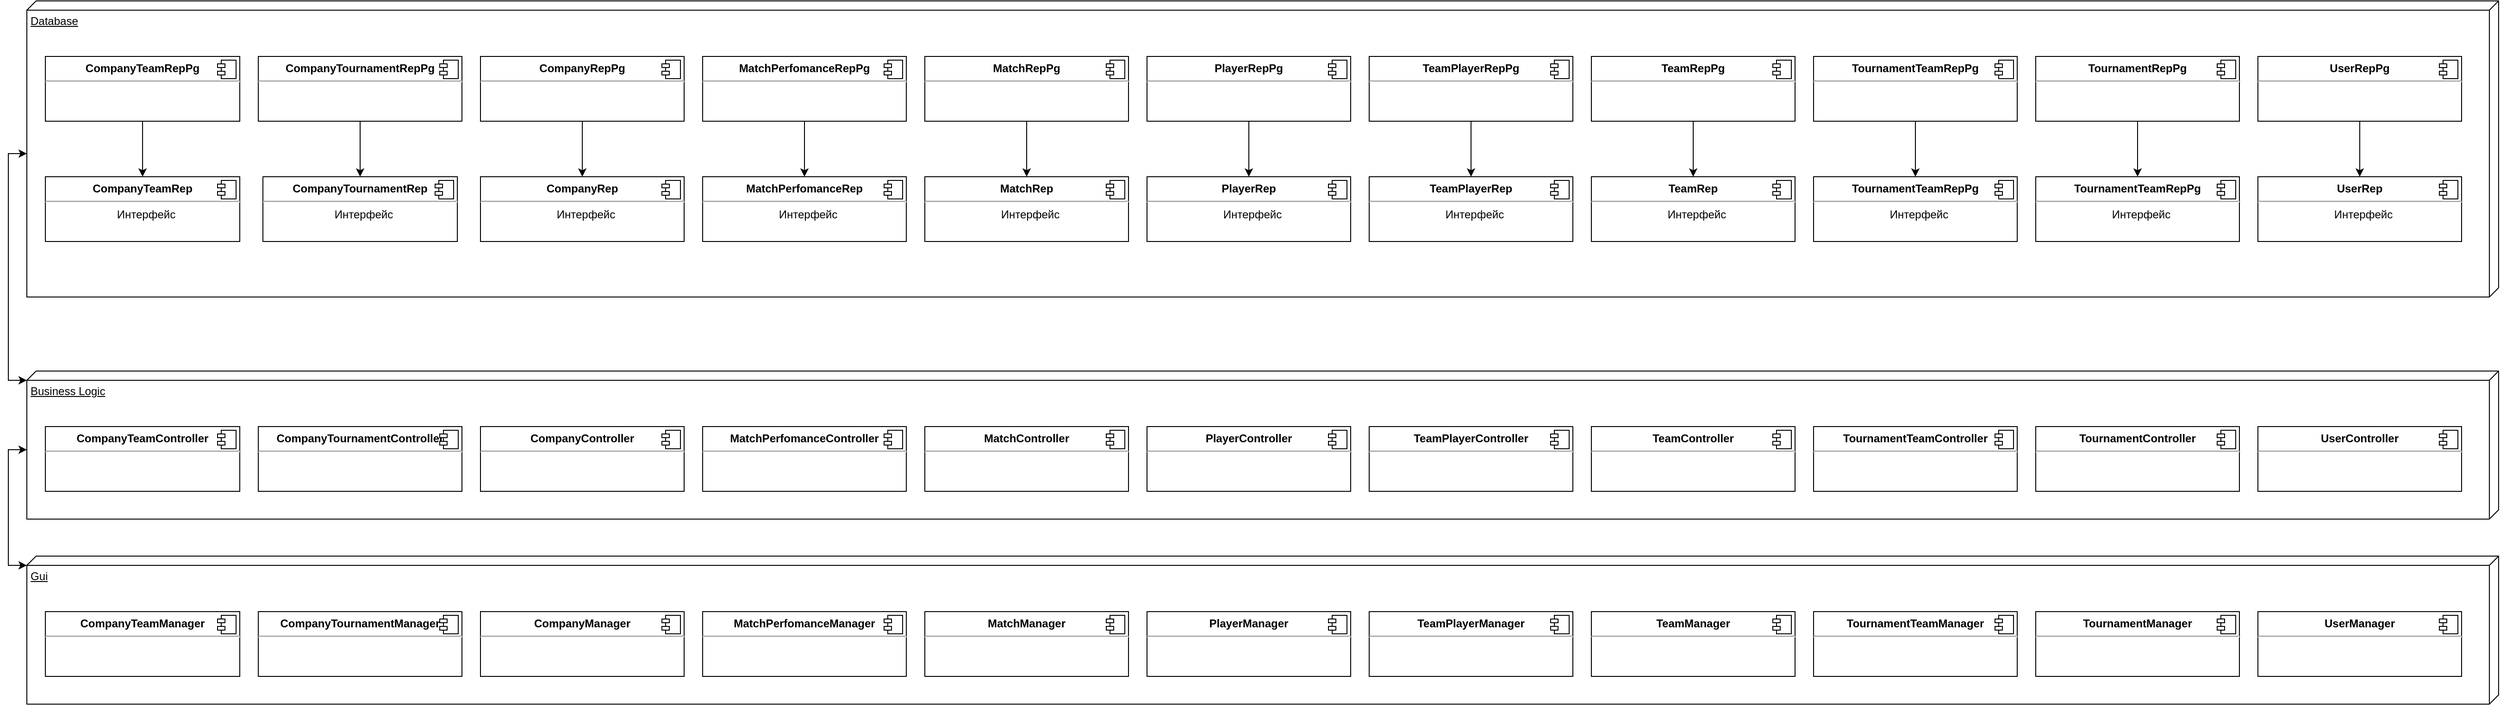 <mxfile version="20.3.6" type="device"><diagram id="C5RBs43oDa-KdzZeNtuy" name="UML"><mxGraphModel dx="1580" dy="847" grid="1" gridSize="10" guides="1" tooltips="1" connect="1" arrows="1" fold="1" page="1" pageScale="1" pageWidth="827" pageHeight="1169" math="0" shadow="0"><root><mxCell id="WIyWlLk6GJQsqaUBKTNV-0"/><mxCell id="WIyWlLk6GJQsqaUBKTNV-1" parent="WIyWlLk6GJQsqaUBKTNV-0"/><mxCell id="sTzSl0V8JSKqrTagG58M-142" style="edgeStyle=orthogonalEdgeStyle;rounded=0;orthogonalLoop=1;jettySize=auto;html=1;exitX=0;exitY=0;exitDx=165;exitDy=2670;exitPerimeter=0;entryX=0;entryY=0;entryDx=10;entryDy=2670;entryPerimeter=0;startArrow=classic;startFill=1;" edge="1" parent="WIyWlLk6GJQsqaUBKTNV-1" source="sTzSl0V8JSKqrTagG58M-2" target="sTzSl0V8JSKqrTagG58M-60"><mxGeometry relative="1" as="geometry"/></mxCell><mxCell id="sTzSl0V8JSKqrTagG58M-2" value="Database" style="verticalAlign=top;align=left;spacingTop=8;spacingLeft=2;spacingRight=12;shape=cube;size=10;direction=south;fontStyle=4;html=1;" vertex="1" parent="WIyWlLk6GJQsqaUBKTNV-1"><mxGeometry x="40" y="40" width="2670" height="320" as="geometry"/></mxCell><mxCell id="sTzSl0V8JSKqrTagG58M-7" style="edgeStyle=orthogonalEdgeStyle;rounded=0;orthogonalLoop=1;jettySize=auto;html=1;exitX=0.5;exitY=1;exitDx=0;exitDy=0;entryX=0.5;entryY=0;entryDx=0;entryDy=0;" edge="1" parent="WIyWlLk6GJQsqaUBKTNV-1" source="sTzSl0V8JSKqrTagG58M-3" target="sTzSl0V8JSKqrTagG58M-5"><mxGeometry relative="1" as="geometry"/></mxCell><mxCell id="sTzSl0V8JSKqrTagG58M-3" value="&lt;p style=&quot;margin:0px;margin-top:6px;text-align:center;&quot;&gt;&lt;b&gt;CompanyTeamRepPg&lt;/b&gt;&lt;/p&gt;&lt;hr&gt;&lt;p style=&quot;margin:0px;margin-left:8px;&quot;&gt;&lt;br&gt;&lt;/p&gt;" style="align=left;overflow=fill;html=1;dropTarget=0;" vertex="1" parent="WIyWlLk6GJQsqaUBKTNV-1"><mxGeometry x="60" y="100" width="210" height="70" as="geometry"/></mxCell><mxCell id="sTzSl0V8JSKqrTagG58M-4" value="" style="shape=component;jettyWidth=8;jettyHeight=4;" vertex="1" parent="sTzSl0V8JSKqrTagG58M-3"><mxGeometry x="1" width="20" height="20" relative="1" as="geometry"><mxPoint x="-24" y="4" as="offset"/></mxGeometry></mxCell><mxCell id="sTzSl0V8JSKqrTagG58M-5" value="&lt;p style=&quot;margin:0px;margin-top:6px;text-align:center;&quot;&gt;&lt;b&gt;CompanyTeamRep&lt;/b&gt;&lt;/p&gt;&lt;hr&gt;&lt;p style=&quot;text-align: center; margin: 0px 0px 0px 8px;&quot;&gt;Интерфейс&lt;/p&gt;" style="align=left;overflow=fill;html=1;dropTarget=0;" vertex="1" parent="WIyWlLk6GJQsqaUBKTNV-1"><mxGeometry x="60" y="230" width="210" height="70" as="geometry"/></mxCell><mxCell id="sTzSl0V8JSKqrTagG58M-6" value="" style="shape=component;jettyWidth=8;jettyHeight=4;" vertex="1" parent="sTzSl0V8JSKqrTagG58M-5"><mxGeometry x="1" width="20" height="20" relative="1" as="geometry"><mxPoint x="-24" y="4" as="offset"/></mxGeometry></mxCell><mxCell id="sTzSl0V8JSKqrTagG58M-12" style="edgeStyle=orthogonalEdgeStyle;rounded=0;orthogonalLoop=1;jettySize=auto;html=1;exitX=0.5;exitY=1;exitDx=0;exitDy=0;entryX=0.5;entryY=0;entryDx=0;entryDy=0;" edge="1" parent="WIyWlLk6GJQsqaUBKTNV-1" source="sTzSl0V8JSKqrTagG58M-8" target="sTzSl0V8JSKqrTagG58M-10"><mxGeometry relative="1" as="geometry"/></mxCell><mxCell id="sTzSl0V8JSKqrTagG58M-8" value="&lt;p style=&quot;margin:0px;margin-top:6px;text-align:center;&quot;&gt;&lt;b&gt;CompanyTournamentRepPg&lt;/b&gt;&lt;/p&gt;&lt;hr&gt;&lt;p style=&quot;margin:0px;margin-left:8px;&quot;&gt;&lt;br&gt;&lt;/p&gt;" style="align=left;overflow=fill;html=1;dropTarget=0;" vertex="1" parent="WIyWlLk6GJQsqaUBKTNV-1"><mxGeometry x="290" y="100" width="220" height="70" as="geometry"/></mxCell><mxCell id="sTzSl0V8JSKqrTagG58M-9" value="" style="shape=component;jettyWidth=8;jettyHeight=4;" vertex="1" parent="sTzSl0V8JSKqrTagG58M-8"><mxGeometry x="1" width="20" height="20" relative="1" as="geometry"><mxPoint x="-24" y="4" as="offset"/></mxGeometry></mxCell><mxCell id="sTzSl0V8JSKqrTagG58M-10" value="&lt;p style=&quot;margin:0px;margin-top:6px;text-align:center;&quot;&gt;&lt;b&gt;CompanyTournamentRep&lt;/b&gt;&lt;/p&gt;&lt;hr&gt;&lt;p style=&quot;text-align: center; margin: 0px 0px 0px 8px;&quot;&gt;Интерфейс&lt;/p&gt;" style="align=left;overflow=fill;html=1;dropTarget=0;" vertex="1" parent="WIyWlLk6GJQsqaUBKTNV-1"><mxGeometry x="295" y="230" width="210" height="70" as="geometry"/></mxCell><mxCell id="sTzSl0V8JSKqrTagG58M-11" value="" style="shape=component;jettyWidth=8;jettyHeight=4;" vertex="1" parent="sTzSl0V8JSKqrTagG58M-10"><mxGeometry x="1" width="20" height="20" relative="1" as="geometry"><mxPoint x="-24" y="4" as="offset"/></mxGeometry></mxCell><mxCell id="sTzSl0V8JSKqrTagG58M-17" style="edgeStyle=orthogonalEdgeStyle;rounded=0;orthogonalLoop=1;jettySize=auto;html=1;exitX=0.5;exitY=1;exitDx=0;exitDy=0;entryX=0.5;entryY=0;entryDx=0;entryDy=0;" edge="1" parent="WIyWlLk6GJQsqaUBKTNV-1" source="sTzSl0V8JSKqrTagG58M-13" target="sTzSl0V8JSKqrTagG58M-15"><mxGeometry relative="1" as="geometry"/></mxCell><mxCell id="sTzSl0V8JSKqrTagG58M-13" value="&lt;p style=&quot;margin:0px;margin-top:6px;text-align:center;&quot;&gt;&lt;b&gt;CompanyRepPg&lt;/b&gt;&lt;/p&gt;&lt;hr&gt;&lt;p style=&quot;margin:0px;margin-left:8px;&quot;&gt;&lt;br&gt;&lt;/p&gt;" style="align=left;overflow=fill;html=1;dropTarget=0;" vertex="1" parent="WIyWlLk6GJQsqaUBKTNV-1"><mxGeometry x="530" y="100" width="220" height="70" as="geometry"/></mxCell><mxCell id="sTzSl0V8JSKqrTagG58M-14" value="" style="shape=component;jettyWidth=8;jettyHeight=4;" vertex="1" parent="sTzSl0V8JSKqrTagG58M-13"><mxGeometry x="1" width="20" height="20" relative="1" as="geometry"><mxPoint x="-24" y="4" as="offset"/></mxGeometry></mxCell><mxCell id="sTzSl0V8JSKqrTagG58M-15" value="&lt;p style=&quot;margin:0px;margin-top:6px;text-align:center;&quot;&gt;&lt;b&gt;CompanyRep&lt;/b&gt;&lt;/p&gt;&lt;hr&gt;&lt;p style=&quot;text-align: center; margin: 0px 0px 0px 8px;&quot;&gt;Интерфейс&lt;/p&gt;" style="align=left;overflow=fill;html=1;dropTarget=0;" vertex="1" parent="WIyWlLk6GJQsqaUBKTNV-1"><mxGeometry x="530" y="230" width="220" height="70" as="geometry"/></mxCell><mxCell id="sTzSl0V8JSKqrTagG58M-16" value="" style="shape=component;jettyWidth=8;jettyHeight=4;" vertex="1" parent="sTzSl0V8JSKqrTagG58M-15"><mxGeometry x="1" width="20" height="20" relative="1" as="geometry"><mxPoint x="-24" y="4" as="offset"/></mxGeometry></mxCell><mxCell id="sTzSl0V8JSKqrTagG58M-22" style="edgeStyle=orthogonalEdgeStyle;rounded=0;orthogonalLoop=1;jettySize=auto;html=1;exitX=0.5;exitY=1;exitDx=0;exitDy=0;entryX=0.5;entryY=0;entryDx=0;entryDy=0;" edge="1" parent="WIyWlLk6GJQsqaUBKTNV-1" source="sTzSl0V8JSKqrTagG58M-18" target="sTzSl0V8JSKqrTagG58M-20"><mxGeometry relative="1" as="geometry"/></mxCell><mxCell id="sTzSl0V8JSKqrTagG58M-18" value="&lt;p style=&quot;margin:0px;margin-top:6px;text-align:center;&quot;&gt;&lt;b&gt;MatchPerfomanceRepPg&lt;/b&gt;&lt;/p&gt;&lt;hr&gt;&lt;p style=&quot;margin:0px;margin-left:8px;&quot;&gt;&lt;br&gt;&lt;/p&gt;" style="align=left;overflow=fill;html=1;dropTarget=0;" vertex="1" parent="WIyWlLk6GJQsqaUBKTNV-1"><mxGeometry x="770" y="100" width="220" height="70" as="geometry"/></mxCell><mxCell id="sTzSl0V8JSKqrTagG58M-19" value="" style="shape=component;jettyWidth=8;jettyHeight=4;" vertex="1" parent="sTzSl0V8JSKqrTagG58M-18"><mxGeometry x="1" width="20" height="20" relative="1" as="geometry"><mxPoint x="-24" y="4" as="offset"/></mxGeometry></mxCell><mxCell id="sTzSl0V8JSKqrTagG58M-20" value="&lt;p style=&quot;margin:0px;margin-top:6px;text-align:center;&quot;&gt;&lt;b&gt;MatchPerfomanceRep&lt;/b&gt;&lt;/p&gt;&lt;hr&gt;&lt;p style=&quot;text-align: center; margin: 0px 0px 0px 8px;&quot;&gt;Интерфейс&lt;/p&gt;" style="align=left;overflow=fill;html=1;dropTarget=0;" vertex="1" parent="WIyWlLk6GJQsqaUBKTNV-1"><mxGeometry x="770" y="230" width="220" height="70" as="geometry"/></mxCell><mxCell id="sTzSl0V8JSKqrTagG58M-21" value="" style="shape=component;jettyWidth=8;jettyHeight=4;" vertex="1" parent="sTzSl0V8JSKqrTagG58M-20"><mxGeometry x="1" width="20" height="20" relative="1" as="geometry"><mxPoint x="-24" y="4" as="offset"/></mxGeometry></mxCell><mxCell id="sTzSl0V8JSKqrTagG58M-27" style="edgeStyle=orthogonalEdgeStyle;rounded=0;orthogonalLoop=1;jettySize=auto;html=1;exitX=0.5;exitY=1;exitDx=0;exitDy=0;entryX=0.5;entryY=0;entryDx=0;entryDy=0;" edge="1" parent="WIyWlLk6GJQsqaUBKTNV-1" source="sTzSl0V8JSKqrTagG58M-23" target="sTzSl0V8JSKqrTagG58M-25"><mxGeometry relative="1" as="geometry"/></mxCell><mxCell id="sTzSl0V8JSKqrTagG58M-23" value="&lt;p style=&quot;margin:0px;margin-top:6px;text-align:center;&quot;&gt;&lt;b&gt;MatchRepPg&lt;/b&gt;&lt;/p&gt;&lt;hr&gt;&lt;p style=&quot;text-align: center; margin: 0px 0px 0px 8px;&quot;&gt;&lt;br&gt;&lt;/p&gt;" style="align=left;overflow=fill;html=1;dropTarget=0;" vertex="1" parent="WIyWlLk6GJQsqaUBKTNV-1"><mxGeometry x="1010" y="100" width="220" height="70" as="geometry"/></mxCell><mxCell id="sTzSl0V8JSKqrTagG58M-24" value="" style="shape=component;jettyWidth=8;jettyHeight=4;" vertex="1" parent="sTzSl0V8JSKqrTagG58M-23"><mxGeometry x="1" width="20" height="20" relative="1" as="geometry"><mxPoint x="-24" y="4" as="offset"/></mxGeometry></mxCell><mxCell id="sTzSl0V8JSKqrTagG58M-25" value="&lt;p style=&quot;margin:0px;margin-top:6px;text-align:center;&quot;&gt;&lt;b&gt;MatchRep&lt;/b&gt;&lt;/p&gt;&lt;hr&gt;&lt;p style=&quot;text-align: center; margin: 0px 0px 0px 8px;&quot;&gt;Интерфейс&lt;/p&gt;" style="align=left;overflow=fill;html=1;dropTarget=0;" vertex="1" parent="WIyWlLk6GJQsqaUBKTNV-1"><mxGeometry x="1010" y="230" width="220" height="70" as="geometry"/></mxCell><mxCell id="sTzSl0V8JSKqrTagG58M-26" value="" style="shape=component;jettyWidth=8;jettyHeight=4;" vertex="1" parent="sTzSl0V8JSKqrTagG58M-25"><mxGeometry x="1" width="20" height="20" relative="1" as="geometry"><mxPoint x="-24" y="4" as="offset"/></mxGeometry></mxCell><mxCell id="sTzSl0V8JSKqrTagG58M-32" style="edgeStyle=orthogonalEdgeStyle;rounded=0;orthogonalLoop=1;jettySize=auto;html=1;exitX=0.5;exitY=1;exitDx=0;exitDy=0;entryX=0.5;entryY=0;entryDx=0;entryDy=0;" edge="1" parent="WIyWlLk6GJQsqaUBKTNV-1" source="sTzSl0V8JSKqrTagG58M-28" target="sTzSl0V8JSKqrTagG58M-30"><mxGeometry relative="1" as="geometry"/></mxCell><mxCell id="sTzSl0V8JSKqrTagG58M-28" value="&lt;p style=&quot;margin:0px;margin-top:6px;text-align:center;&quot;&gt;&lt;b&gt;PlayerRepPg&lt;/b&gt;&lt;/p&gt;&lt;hr&gt;&lt;p style=&quot;text-align: center; margin: 0px 0px 0px 8px;&quot;&gt;&lt;br&gt;&lt;/p&gt;" style="align=left;overflow=fill;html=1;dropTarget=0;" vertex="1" parent="WIyWlLk6GJQsqaUBKTNV-1"><mxGeometry x="1250" y="100" width="220" height="70" as="geometry"/></mxCell><mxCell id="sTzSl0V8JSKqrTagG58M-29" value="" style="shape=component;jettyWidth=8;jettyHeight=4;" vertex="1" parent="sTzSl0V8JSKqrTagG58M-28"><mxGeometry x="1" width="20" height="20" relative="1" as="geometry"><mxPoint x="-24" y="4" as="offset"/></mxGeometry></mxCell><mxCell id="sTzSl0V8JSKqrTagG58M-30" value="&lt;p style=&quot;margin:0px;margin-top:6px;text-align:center;&quot;&gt;&lt;b&gt;PlayerRep&lt;/b&gt;&lt;/p&gt;&lt;hr&gt;&lt;p style=&quot;text-align: center; margin: 0px 0px 0px 8px;&quot;&gt;Интерфейс&lt;/p&gt;" style="align=left;overflow=fill;html=1;dropTarget=0;" vertex="1" parent="WIyWlLk6GJQsqaUBKTNV-1"><mxGeometry x="1250" y="230" width="220" height="70" as="geometry"/></mxCell><mxCell id="sTzSl0V8JSKqrTagG58M-31" value="" style="shape=component;jettyWidth=8;jettyHeight=4;" vertex="1" parent="sTzSl0V8JSKqrTagG58M-30"><mxGeometry x="1" width="20" height="20" relative="1" as="geometry"><mxPoint x="-24" y="4" as="offset"/></mxGeometry></mxCell><mxCell id="sTzSl0V8JSKqrTagG58M-39" style="edgeStyle=orthogonalEdgeStyle;rounded=0;orthogonalLoop=1;jettySize=auto;html=1;exitX=0.5;exitY=1;exitDx=0;exitDy=0;entryX=0.5;entryY=0;entryDx=0;entryDy=0;" edge="1" parent="WIyWlLk6GJQsqaUBKTNV-1" source="sTzSl0V8JSKqrTagG58M-33" target="sTzSl0V8JSKqrTagG58M-37"><mxGeometry relative="1" as="geometry"/></mxCell><mxCell id="sTzSl0V8JSKqrTagG58M-33" value="&lt;p style=&quot;margin:0px;margin-top:6px;text-align:center;&quot;&gt;&lt;b&gt;TeamPlayerRepPg&lt;/b&gt;&lt;/p&gt;&lt;hr&gt;&lt;p style=&quot;text-align: center; margin: 0px 0px 0px 8px;&quot;&gt;&lt;br&gt;&lt;/p&gt;" style="align=left;overflow=fill;html=1;dropTarget=0;" vertex="1" parent="WIyWlLk6GJQsqaUBKTNV-1"><mxGeometry x="1490" y="100" width="220" height="70" as="geometry"/></mxCell><mxCell id="sTzSl0V8JSKqrTagG58M-34" value="" style="shape=component;jettyWidth=8;jettyHeight=4;" vertex="1" parent="sTzSl0V8JSKqrTagG58M-33"><mxGeometry x="1" width="20" height="20" relative="1" as="geometry"><mxPoint x="-24" y="4" as="offset"/></mxGeometry></mxCell><mxCell id="sTzSl0V8JSKqrTagG58M-37" value="&lt;p style=&quot;margin:0px;margin-top:6px;text-align:center;&quot;&gt;&lt;b&gt;TeamPlayerRep&lt;/b&gt;&lt;/p&gt;&lt;hr&gt;&lt;p style=&quot;text-align: center; margin: 0px 0px 0px 8px;&quot;&gt;Интерфейс&lt;/p&gt;" style="align=left;overflow=fill;html=1;dropTarget=0;" vertex="1" parent="WIyWlLk6GJQsqaUBKTNV-1"><mxGeometry x="1490" y="230" width="220" height="70" as="geometry"/></mxCell><mxCell id="sTzSl0V8JSKqrTagG58M-38" value="" style="shape=component;jettyWidth=8;jettyHeight=4;" vertex="1" parent="sTzSl0V8JSKqrTagG58M-37"><mxGeometry x="1" width="20" height="20" relative="1" as="geometry"><mxPoint x="-24" y="4" as="offset"/></mxGeometry></mxCell><mxCell id="sTzSl0V8JSKqrTagG58M-40" value="&lt;p style=&quot;margin:0px;margin-top:6px;text-align:center;&quot;&gt;&lt;b&gt;TeamRep&lt;/b&gt;&lt;/p&gt;&lt;hr&gt;&lt;p style=&quot;text-align: center; margin: 0px 0px 0px 8px;&quot;&gt;Интерфейс&lt;/p&gt;" style="align=left;overflow=fill;html=1;dropTarget=0;" vertex="1" parent="WIyWlLk6GJQsqaUBKTNV-1"><mxGeometry x="1730" y="230" width="220" height="70" as="geometry"/></mxCell><mxCell id="sTzSl0V8JSKqrTagG58M-41" value="" style="shape=component;jettyWidth=8;jettyHeight=4;" vertex="1" parent="sTzSl0V8JSKqrTagG58M-40"><mxGeometry x="1" width="20" height="20" relative="1" as="geometry"><mxPoint x="-24" y="4" as="offset"/></mxGeometry></mxCell><mxCell id="sTzSl0V8JSKqrTagG58M-44" style="edgeStyle=orthogonalEdgeStyle;rounded=0;orthogonalLoop=1;jettySize=auto;html=1;exitX=0.5;exitY=1;exitDx=0;exitDy=0;entryX=0.5;entryY=0;entryDx=0;entryDy=0;" edge="1" parent="WIyWlLk6GJQsqaUBKTNV-1" source="sTzSl0V8JSKqrTagG58M-42" target="sTzSl0V8JSKqrTagG58M-40"><mxGeometry relative="1" as="geometry"/></mxCell><mxCell id="sTzSl0V8JSKqrTagG58M-42" value="&lt;p style=&quot;margin:0px;margin-top:6px;text-align:center;&quot;&gt;&lt;b&gt;TeamRepPg&lt;/b&gt;&lt;/p&gt;&lt;hr&gt;&lt;p style=&quot;text-align: center; margin: 0px 0px 0px 8px;&quot;&gt;&lt;br&gt;&lt;/p&gt;" style="align=left;overflow=fill;html=1;dropTarget=0;" vertex="1" parent="WIyWlLk6GJQsqaUBKTNV-1"><mxGeometry x="1730" y="100" width="220" height="70" as="geometry"/></mxCell><mxCell id="sTzSl0V8JSKqrTagG58M-43" value="" style="shape=component;jettyWidth=8;jettyHeight=4;" vertex="1" parent="sTzSl0V8JSKqrTagG58M-42"><mxGeometry x="1" width="20" height="20" relative="1" as="geometry"><mxPoint x="-24" y="4" as="offset"/></mxGeometry></mxCell><mxCell id="sTzSl0V8JSKqrTagG58M-49" style="edgeStyle=orthogonalEdgeStyle;rounded=0;orthogonalLoop=1;jettySize=auto;html=1;exitX=0.5;exitY=1;exitDx=0;exitDy=0;entryX=0.5;entryY=0;entryDx=0;entryDy=0;" edge="1" parent="WIyWlLk6GJQsqaUBKTNV-1" source="sTzSl0V8JSKqrTagG58M-45" target="sTzSl0V8JSKqrTagG58M-47"><mxGeometry relative="1" as="geometry"/></mxCell><mxCell id="sTzSl0V8JSKqrTagG58M-45" value="&lt;p style=&quot;margin:0px;margin-top:6px;text-align:center;&quot;&gt;&lt;b&gt;TournamentTeamRepPg&lt;/b&gt;&lt;/p&gt;&lt;hr&gt;&lt;p style=&quot;text-align: center; margin: 0px 0px 0px 8px;&quot;&gt;&lt;br&gt;&lt;/p&gt;" style="align=left;overflow=fill;html=1;dropTarget=0;" vertex="1" parent="WIyWlLk6GJQsqaUBKTNV-1"><mxGeometry x="1970" y="100" width="220" height="70" as="geometry"/></mxCell><mxCell id="sTzSl0V8JSKqrTagG58M-46" value="" style="shape=component;jettyWidth=8;jettyHeight=4;" vertex="1" parent="sTzSl0V8JSKqrTagG58M-45"><mxGeometry x="1" width="20" height="20" relative="1" as="geometry"><mxPoint x="-24" y="4" as="offset"/></mxGeometry></mxCell><mxCell id="sTzSl0V8JSKqrTagG58M-47" value="&lt;p style=&quot;margin:0px;margin-top:6px;text-align:center;&quot;&gt;&lt;b&gt;TournamentTeamRepPg&lt;/b&gt;&lt;/p&gt;&lt;hr&gt;&lt;p style=&quot;text-align: center; margin: 0px 0px 0px 8px;&quot;&gt;Интерфейс&lt;/p&gt;" style="align=left;overflow=fill;html=1;dropTarget=0;" vertex="1" parent="WIyWlLk6GJQsqaUBKTNV-1"><mxGeometry x="1970" y="230" width="220" height="70" as="geometry"/></mxCell><mxCell id="sTzSl0V8JSKqrTagG58M-48" value="" style="shape=component;jettyWidth=8;jettyHeight=4;" vertex="1" parent="sTzSl0V8JSKqrTagG58M-47"><mxGeometry x="1" width="20" height="20" relative="1" as="geometry"><mxPoint x="-24" y="4" as="offset"/></mxGeometry></mxCell><mxCell id="sTzSl0V8JSKqrTagG58M-54" style="edgeStyle=orthogonalEdgeStyle;rounded=0;orthogonalLoop=1;jettySize=auto;html=1;exitX=0.5;exitY=1;exitDx=0;exitDy=0;" edge="1" parent="WIyWlLk6GJQsqaUBKTNV-1" source="sTzSl0V8JSKqrTagG58M-50" target="sTzSl0V8JSKqrTagG58M-52"><mxGeometry relative="1" as="geometry"/></mxCell><mxCell id="sTzSl0V8JSKqrTagG58M-50" value="&lt;p style=&quot;margin:0px;margin-top:6px;text-align:center;&quot;&gt;&lt;b&gt;TournamentRepPg&lt;/b&gt;&lt;/p&gt;&lt;hr&gt;&lt;p style=&quot;text-align: center; margin: 0px 0px 0px 8px;&quot;&gt;&lt;br&gt;&lt;/p&gt;" style="align=left;overflow=fill;html=1;dropTarget=0;" vertex="1" parent="WIyWlLk6GJQsqaUBKTNV-1"><mxGeometry x="2210" y="100" width="220" height="70" as="geometry"/></mxCell><mxCell id="sTzSl0V8JSKqrTagG58M-51" value="" style="shape=component;jettyWidth=8;jettyHeight=4;" vertex="1" parent="sTzSl0V8JSKqrTagG58M-50"><mxGeometry x="1" width="20" height="20" relative="1" as="geometry"><mxPoint x="-24" y="4" as="offset"/></mxGeometry></mxCell><mxCell id="sTzSl0V8JSKqrTagG58M-52" value="&lt;p style=&quot;margin:0px;margin-top:6px;text-align:center;&quot;&gt;&lt;b&gt;TournamentTeamRepPg&lt;/b&gt;&lt;/p&gt;&lt;hr&gt;&lt;p style=&quot;text-align: center; margin: 0px 0px 0px 8px;&quot;&gt;Интерфейс&lt;/p&gt;" style="align=left;overflow=fill;html=1;dropTarget=0;" vertex="1" parent="WIyWlLk6GJQsqaUBKTNV-1"><mxGeometry x="2210" y="230" width="220" height="70" as="geometry"/></mxCell><mxCell id="sTzSl0V8JSKqrTagG58M-53" value="" style="shape=component;jettyWidth=8;jettyHeight=4;" vertex="1" parent="sTzSl0V8JSKqrTagG58M-52"><mxGeometry x="1" width="20" height="20" relative="1" as="geometry"><mxPoint x="-24" y="4" as="offset"/></mxGeometry></mxCell><mxCell id="sTzSl0V8JSKqrTagG58M-59" style="edgeStyle=orthogonalEdgeStyle;rounded=0;orthogonalLoop=1;jettySize=auto;html=1;exitX=0.5;exitY=1;exitDx=0;exitDy=0;entryX=0.5;entryY=0;entryDx=0;entryDy=0;" edge="1" parent="WIyWlLk6GJQsqaUBKTNV-1" source="sTzSl0V8JSKqrTagG58M-55" target="sTzSl0V8JSKqrTagG58M-57"><mxGeometry relative="1" as="geometry"/></mxCell><mxCell id="sTzSl0V8JSKqrTagG58M-55" value="&lt;p style=&quot;margin:0px;margin-top:6px;text-align:center;&quot;&gt;&lt;b&gt;UserRepPg&lt;/b&gt;&lt;/p&gt;&lt;hr&gt;&lt;p style=&quot;text-align: center; margin: 0px 0px 0px 8px;&quot;&gt;&lt;br&gt;&lt;/p&gt;" style="align=left;overflow=fill;html=1;dropTarget=0;" vertex="1" parent="WIyWlLk6GJQsqaUBKTNV-1"><mxGeometry x="2450" y="100" width="220" height="70" as="geometry"/></mxCell><mxCell id="sTzSl0V8JSKqrTagG58M-56" value="" style="shape=component;jettyWidth=8;jettyHeight=4;" vertex="1" parent="sTzSl0V8JSKqrTagG58M-55"><mxGeometry x="1" width="20" height="20" relative="1" as="geometry"><mxPoint x="-24" y="4" as="offset"/></mxGeometry></mxCell><mxCell id="sTzSl0V8JSKqrTagG58M-57" value="&lt;p style=&quot;margin:0px;margin-top:6px;text-align:center;&quot;&gt;&lt;b&gt;UserRep&lt;/b&gt;&lt;/p&gt;&lt;hr&gt;&lt;p style=&quot;text-align: center; margin: 0px 0px 0px 8px;&quot;&gt;Интерфейс&lt;/p&gt;" style="align=left;overflow=fill;html=1;dropTarget=0;" vertex="1" parent="WIyWlLk6GJQsqaUBKTNV-1"><mxGeometry x="2450" y="230" width="220" height="70" as="geometry"/></mxCell><mxCell id="sTzSl0V8JSKqrTagG58M-58" value="" style="shape=component;jettyWidth=8;jettyHeight=4;" vertex="1" parent="sTzSl0V8JSKqrTagG58M-57"><mxGeometry x="1" width="20" height="20" relative="1" as="geometry"><mxPoint x="-24" y="4" as="offset"/></mxGeometry></mxCell><mxCell id="sTzSl0V8JSKqrTagG58M-60" value="Business Logic" style="verticalAlign=top;align=left;spacingTop=8;spacingLeft=2;spacingRight=12;shape=cube;size=10;direction=south;fontStyle=4;html=1;" vertex="1" parent="WIyWlLk6GJQsqaUBKTNV-1"><mxGeometry x="40" y="440" width="2670" height="160" as="geometry"/></mxCell><mxCell id="sTzSl0V8JSKqrTagG58M-62" value="&lt;p style=&quot;margin:0px;margin-top:6px;text-align:center;&quot;&gt;&lt;b&gt;CompanyTeamController&lt;/b&gt;&lt;/p&gt;&lt;hr&gt;&lt;p style=&quot;margin:0px;margin-left:8px;&quot;&gt;&lt;br&gt;&lt;/p&gt;" style="align=left;overflow=fill;html=1;dropTarget=0;" vertex="1" parent="WIyWlLk6GJQsqaUBKTNV-1"><mxGeometry x="60" y="500" width="210" height="70" as="geometry"/></mxCell><mxCell id="sTzSl0V8JSKqrTagG58M-63" value="" style="shape=component;jettyWidth=8;jettyHeight=4;" vertex="1" parent="sTzSl0V8JSKqrTagG58M-62"><mxGeometry x="1" width="20" height="20" relative="1" as="geometry"><mxPoint x="-24" y="4" as="offset"/></mxGeometry></mxCell><mxCell id="sTzSl0V8JSKqrTagG58M-67" value="&lt;p style=&quot;margin:0px;margin-top:6px;text-align:center;&quot;&gt;&lt;b&gt;CompanyTournamentController&lt;/b&gt;&lt;/p&gt;&lt;hr&gt;&lt;p style=&quot;margin:0px;margin-left:8px;&quot;&gt;&lt;br&gt;&lt;/p&gt;" style="align=left;overflow=fill;html=1;dropTarget=0;" vertex="1" parent="WIyWlLk6GJQsqaUBKTNV-1"><mxGeometry x="290" y="500" width="220" height="70" as="geometry"/></mxCell><mxCell id="sTzSl0V8JSKqrTagG58M-68" value="" style="shape=component;jettyWidth=8;jettyHeight=4;" vertex="1" parent="sTzSl0V8JSKqrTagG58M-67"><mxGeometry x="1" width="20" height="20" relative="1" as="geometry"><mxPoint x="-24" y="4" as="offset"/></mxGeometry></mxCell><mxCell id="sTzSl0V8JSKqrTagG58M-72" value="&lt;p style=&quot;margin:0px;margin-top:6px;text-align:center;&quot;&gt;&lt;b&gt;CompanyController&lt;/b&gt;&lt;/p&gt;&lt;hr&gt;&lt;p style=&quot;margin:0px;margin-left:8px;&quot;&gt;&lt;br&gt;&lt;/p&gt;" style="align=left;overflow=fill;html=1;dropTarget=0;" vertex="1" parent="WIyWlLk6GJQsqaUBKTNV-1"><mxGeometry x="530" y="500" width="220" height="70" as="geometry"/></mxCell><mxCell id="sTzSl0V8JSKqrTagG58M-73" value="" style="shape=component;jettyWidth=8;jettyHeight=4;" vertex="1" parent="sTzSl0V8JSKqrTagG58M-72"><mxGeometry x="1" width="20" height="20" relative="1" as="geometry"><mxPoint x="-24" y="4" as="offset"/></mxGeometry></mxCell><mxCell id="sTzSl0V8JSKqrTagG58M-77" value="&lt;p style=&quot;margin:0px;margin-top:6px;text-align:center;&quot;&gt;&lt;b&gt;MatchPerfomanceController&lt;/b&gt;&lt;/p&gt;&lt;hr&gt;&lt;p style=&quot;margin:0px;margin-left:8px;&quot;&gt;&lt;br&gt;&lt;/p&gt;" style="align=left;overflow=fill;html=1;dropTarget=0;" vertex="1" parent="WIyWlLk6GJQsqaUBKTNV-1"><mxGeometry x="770" y="500" width="220" height="70" as="geometry"/></mxCell><mxCell id="sTzSl0V8JSKqrTagG58M-78" value="" style="shape=component;jettyWidth=8;jettyHeight=4;" vertex="1" parent="sTzSl0V8JSKqrTagG58M-77"><mxGeometry x="1" width="20" height="20" relative="1" as="geometry"><mxPoint x="-24" y="4" as="offset"/></mxGeometry></mxCell><mxCell id="sTzSl0V8JSKqrTagG58M-82" value="&lt;p style=&quot;margin:0px;margin-top:6px;text-align:center;&quot;&gt;&lt;b&gt;MatchController&lt;/b&gt;&lt;/p&gt;&lt;hr&gt;&lt;p style=&quot;text-align: center; margin: 0px 0px 0px 8px;&quot;&gt;&lt;br&gt;&lt;/p&gt;" style="align=left;overflow=fill;html=1;dropTarget=0;" vertex="1" parent="WIyWlLk6GJQsqaUBKTNV-1"><mxGeometry x="1010" y="500" width="220" height="70" as="geometry"/></mxCell><mxCell id="sTzSl0V8JSKqrTagG58M-83" value="" style="shape=component;jettyWidth=8;jettyHeight=4;" vertex="1" parent="sTzSl0V8JSKqrTagG58M-82"><mxGeometry x="1" width="20" height="20" relative="1" as="geometry"><mxPoint x="-24" y="4" as="offset"/></mxGeometry></mxCell><mxCell id="sTzSl0V8JSKqrTagG58M-87" value="&lt;p style=&quot;margin:0px;margin-top:6px;text-align:center;&quot;&gt;&lt;b&gt;PlayerController&lt;/b&gt;&lt;/p&gt;&lt;hr&gt;&lt;p style=&quot;text-align: center; margin: 0px 0px 0px 8px;&quot;&gt;&lt;br&gt;&lt;/p&gt;" style="align=left;overflow=fill;html=1;dropTarget=0;" vertex="1" parent="WIyWlLk6GJQsqaUBKTNV-1"><mxGeometry x="1250" y="500" width="220" height="70" as="geometry"/></mxCell><mxCell id="sTzSl0V8JSKqrTagG58M-88" value="" style="shape=component;jettyWidth=8;jettyHeight=4;" vertex="1" parent="sTzSl0V8JSKqrTagG58M-87"><mxGeometry x="1" width="20" height="20" relative="1" as="geometry"><mxPoint x="-24" y="4" as="offset"/></mxGeometry></mxCell><mxCell id="sTzSl0V8JSKqrTagG58M-92" value="&lt;p style=&quot;margin:0px;margin-top:6px;text-align:center;&quot;&gt;&lt;b&gt;TeamPlayerController&lt;/b&gt;&lt;/p&gt;&lt;hr&gt;&lt;p style=&quot;text-align: center; margin: 0px 0px 0px 8px;&quot;&gt;&lt;br&gt;&lt;/p&gt;" style="align=left;overflow=fill;html=1;dropTarget=0;" vertex="1" parent="WIyWlLk6GJQsqaUBKTNV-1"><mxGeometry x="1490" y="500" width="220" height="70" as="geometry"/></mxCell><mxCell id="sTzSl0V8JSKqrTagG58M-93" value="" style="shape=component;jettyWidth=8;jettyHeight=4;" vertex="1" parent="sTzSl0V8JSKqrTagG58M-92"><mxGeometry x="1" width="20" height="20" relative="1" as="geometry"><mxPoint x="-24" y="4" as="offset"/></mxGeometry></mxCell><mxCell id="sTzSl0V8JSKqrTagG58M-99" value="&lt;p style=&quot;margin:0px;margin-top:6px;text-align:center;&quot;&gt;&lt;b&gt;TeamController&lt;/b&gt;&lt;/p&gt;&lt;hr&gt;&lt;p style=&quot;text-align: center; margin: 0px 0px 0px 8px;&quot;&gt;&lt;br&gt;&lt;/p&gt;" style="align=left;overflow=fill;html=1;dropTarget=0;" vertex="1" parent="WIyWlLk6GJQsqaUBKTNV-1"><mxGeometry x="1730" y="500" width="220" height="70" as="geometry"/></mxCell><mxCell id="sTzSl0V8JSKqrTagG58M-100" value="" style="shape=component;jettyWidth=8;jettyHeight=4;" vertex="1" parent="sTzSl0V8JSKqrTagG58M-99"><mxGeometry x="1" width="20" height="20" relative="1" as="geometry"><mxPoint x="-24" y="4" as="offset"/></mxGeometry></mxCell><mxCell id="sTzSl0V8JSKqrTagG58M-102" value="&lt;p style=&quot;margin:0px;margin-top:6px;text-align:center;&quot;&gt;&lt;b&gt;TournamentTeamController&lt;/b&gt;&lt;/p&gt;&lt;hr&gt;&lt;p style=&quot;text-align: center; margin: 0px 0px 0px 8px;&quot;&gt;&lt;br&gt;&lt;/p&gt;" style="align=left;overflow=fill;html=1;dropTarget=0;" vertex="1" parent="WIyWlLk6GJQsqaUBKTNV-1"><mxGeometry x="1970" y="500" width="220" height="70" as="geometry"/></mxCell><mxCell id="sTzSl0V8JSKqrTagG58M-103" value="" style="shape=component;jettyWidth=8;jettyHeight=4;" vertex="1" parent="sTzSl0V8JSKqrTagG58M-102"><mxGeometry x="1" width="20" height="20" relative="1" as="geometry"><mxPoint x="-24" y="4" as="offset"/></mxGeometry></mxCell><mxCell id="sTzSl0V8JSKqrTagG58M-107" value="&lt;p style=&quot;margin:0px;margin-top:6px;text-align:center;&quot;&gt;&lt;b&gt;TournamentController&lt;/b&gt;&lt;/p&gt;&lt;hr&gt;&lt;p style=&quot;text-align: center; margin: 0px 0px 0px 8px;&quot;&gt;&lt;br&gt;&lt;/p&gt;" style="align=left;overflow=fill;html=1;dropTarget=0;" vertex="1" parent="WIyWlLk6GJQsqaUBKTNV-1"><mxGeometry x="2210" y="500" width="220" height="70" as="geometry"/></mxCell><mxCell id="sTzSl0V8JSKqrTagG58M-108" value="" style="shape=component;jettyWidth=8;jettyHeight=4;" vertex="1" parent="sTzSl0V8JSKqrTagG58M-107"><mxGeometry x="1" width="20" height="20" relative="1" as="geometry"><mxPoint x="-24" y="4" as="offset"/></mxGeometry></mxCell><mxCell id="sTzSl0V8JSKqrTagG58M-112" value="&lt;p style=&quot;margin:0px;margin-top:6px;text-align:center;&quot;&gt;&lt;b&gt;UserController&lt;/b&gt;&lt;/p&gt;&lt;hr&gt;&lt;p style=&quot;text-align: center; margin: 0px 0px 0px 8px;&quot;&gt;&lt;br&gt;&lt;/p&gt;" style="align=left;overflow=fill;html=1;dropTarget=0;" vertex="1" parent="WIyWlLk6GJQsqaUBKTNV-1"><mxGeometry x="2450" y="500" width="220" height="70" as="geometry"/></mxCell><mxCell id="sTzSl0V8JSKqrTagG58M-113" value="" style="shape=component;jettyWidth=8;jettyHeight=4;" vertex="1" parent="sTzSl0V8JSKqrTagG58M-112"><mxGeometry x="1" width="20" height="20" relative="1" as="geometry"><mxPoint x="-24" y="4" as="offset"/></mxGeometry></mxCell><mxCell id="sTzSl0V8JSKqrTagG58M-143" style="edgeStyle=orthogonalEdgeStyle;rounded=0;orthogonalLoop=1;jettySize=auto;html=1;exitX=0;exitY=0;exitDx=10;exitDy=2670;exitPerimeter=0;entryX=0;entryY=0;entryDx=85;entryDy=2670;entryPerimeter=0;startArrow=classic;startFill=1;" edge="1" parent="WIyWlLk6GJQsqaUBKTNV-1" source="sTzSl0V8JSKqrTagG58M-116" target="sTzSl0V8JSKqrTagG58M-60"><mxGeometry relative="1" as="geometry"/></mxCell><mxCell id="sTzSl0V8JSKqrTagG58M-116" value="Gui" style="verticalAlign=top;align=left;spacingTop=8;spacingLeft=2;spacingRight=12;shape=cube;size=10;direction=south;fontStyle=4;html=1;" vertex="1" parent="WIyWlLk6GJQsqaUBKTNV-1"><mxGeometry x="40" y="640" width="2670" height="160" as="geometry"/></mxCell><mxCell id="sTzSl0V8JSKqrTagG58M-117" value="&lt;p style=&quot;margin:0px;margin-top:6px;text-align:center;&quot;&gt;&lt;b&gt;CompanyTeamManager&lt;/b&gt;&lt;/p&gt;&lt;hr&gt;&lt;p style=&quot;margin:0px;margin-left:8px;&quot;&gt;&lt;br&gt;&lt;/p&gt;" style="align=left;overflow=fill;html=1;dropTarget=0;" vertex="1" parent="WIyWlLk6GJQsqaUBKTNV-1"><mxGeometry x="60" y="700" width="210" height="70" as="geometry"/></mxCell><mxCell id="sTzSl0V8JSKqrTagG58M-118" value="" style="shape=component;jettyWidth=8;jettyHeight=4;" vertex="1" parent="sTzSl0V8JSKqrTagG58M-117"><mxGeometry x="1" width="20" height="20" relative="1" as="geometry"><mxPoint x="-24" y="4" as="offset"/></mxGeometry></mxCell><mxCell id="sTzSl0V8JSKqrTagG58M-119" value="&lt;p style=&quot;margin:0px;margin-top:6px;text-align:center;&quot;&gt;&lt;b&gt;CompanyTournamentManager&lt;/b&gt;&lt;/p&gt;&lt;hr&gt;&lt;p style=&quot;margin:0px;margin-left:8px;&quot;&gt;&lt;br&gt;&lt;/p&gt;" style="align=left;overflow=fill;html=1;dropTarget=0;" vertex="1" parent="WIyWlLk6GJQsqaUBKTNV-1"><mxGeometry x="290" y="700" width="220" height="70" as="geometry"/></mxCell><mxCell id="sTzSl0V8JSKqrTagG58M-120" value="" style="shape=component;jettyWidth=8;jettyHeight=4;" vertex="1" parent="sTzSl0V8JSKqrTagG58M-119"><mxGeometry x="1" width="20" height="20" relative="1" as="geometry"><mxPoint x="-24" y="4" as="offset"/></mxGeometry></mxCell><mxCell id="sTzSl0V8JSKqrTagG58M-121" value="&lt;p style=&quot;margin:0px;margin-top:6px;text-align:center;&quot;&gt;&lt;b&gt;CompanyManager&lt;/b&gt;&lt;/p&gt;&lt;hr&gt;&lt;p style=&quot;margin:0px;margin-left:8px;&quot;&gt;&lt;br&gt;&lt;/p&gt;" style="align=left;overflow=fill;html=1;dropTarget=0;" vertex="1" parent="WIyWlLk6GJQsqaUBKTNV-1"><mxGeometry x="530" y="700" width="220" height="70" as="geometry"/></mxCell><mxCell id="sTzSl0V8JSKqrTagG58M-122" value="" style="shape=component;jettyWidth=8;jettyHeight=4;" vertex="1" parent="sTzSl0V8JSKqrTagG58M-121"><mxGeometry x="1" width="20" height="20" relative="1" as="geometry"><mxPoint x="-24" y="4" as="offset"/></mxGeometry></mxCell><mxCell id="sTzSl0V8JSKqrTagG58M-123" value="&lt;p style=&quot;margin:0px;margin-top:6px;text-align:center;&quot;&gt;&lt;b&gt;MatchPerfomanceManager&lt;/b&gt;&lt;/p&gt;&lt;hr&gt;&lt;p style=&quot;margin:0px;margin-left:8px;&quot;&gt;&lt;br&gt;&lt;/p&gt;" style="align=left;overflow=fill;html=1;dropTarget=0;" vertex="1" parent="WIyWlLk6GJQsqaUBKTNV-1"><mxGeometry x="770" y="700" width="220" height="70" as="geometry"/></mxCell><mxCell id="sTzSl0V8JSKqrTagG58M-124" value="" style="shape=component;jettyWidth=8;jettyHeight=4;" vertex="1" parent="sTzSl0V8JSKqrTagG58M-123"><mxGeometry x="1" width="20" height="20" relative="1" as="geometry"><mxPoint x="-24" y="4" as="offset"/></mxGeometry></mxCell><mxCell id="sTzSl0V8JSKqrTagG58M-125" value="&lt;p style=&quot;margin:0px;margin-top:6px;text-align:center;&quot;&gt;&lt;b&gt;MatchManager&lt;/b&gt;&lt;/p&gt;&lt;hr&gt;&lt;p style=&quot;text-align: center; margin: 0px 0px 0px 8px;&quot;&gt;&lt;br&gt;&lt;/p&gt;" style="align=left;overflow=fill;html=1;dropTarget=0;" vertex="1" parent="WIyWlLk6GJQsqaUBKTNV-1"><mxGeometry x="1010" y="700" width="220" height="70" as="geometry"/></mxCell><mxCell id="sTzSl0V8JSKqrTagG58M-126" value="" style="shape=component;jettyWidth=8;jettyHeight=4;" vertex="1" parent="sTzSl0V8JSKqrTagG58M-125"><mxGeometry x="1" width="20" height="20" relative="1" as="geometry"><mxPoint x="-24" y="4" as="offset"/></mxGeometry></mxCell><mxCell id="sTzSl0V8JSKqrTagG58M-127" value="&lt;p style=&quot;margin:0px;margin-top:6px;text-align:center;&quot;&gt;&lt;b&gt;PlayerManager&lt;/b&gt;&lt;/p&gt;&lt;hr&gt;&lt;p style=&quot;text-align: center; margin: 0px 0px 0px 8px;&quot;&gt;&lt;br&gt;&lt;/p&gt;" style="align=left;overflow=fill;html=1;dropTarget=0;" vertex="1" parent="WIyWlLk6GJQsqaUBKTNV-1"><mxGeometry x="1250" y="700" width="220" height="70" as="geometry"/></mxCell><mxCell id="sTzSl0V8JSKqrTagG58M-128" value="" style="shape=component;jettyWidth=8;jettyHeight=4;" vertex="1" parent="sTzSl0V8JSKqrTagG58M-127"><mxGeometry x="1" width="20" height="20" relative="1" as="geometry"><mxPoint x="-24" y="4" as="offset"/></mxGeometry></mxCell><mxCell id="sTzSl0V8JSKqrTagG58M-129" value="&lt;p style=&quot;margin:0px;margin-top:6px;text-align:center;&quot;&gt;&lt;b&gt;TeamPlayerManager&lt;/b&gt;&lt;/p&gt;&lt;hr&gt;&lt;p style=&quot;text-align: center; margin: 0px 0px 0px 8px;&quot;&gt;&lt;br&gt;&lt;/p&gt;" style="align=left;overflow=fill;html=1;dropTarget=0;" vertex="1" parent="WIyWlLk6GJQsqaUBKTNV-1"><mxGeometry x="1490" y="700" width="220" height="70" as="geometry"/></mxCell><mxCell id="sTzSl0V8JSKqrTagG58M-130" value="" style="shape=component;jettyWidth=8;jettyHeight=4;" vertex="1" parent="sTzSl0V8JSKqrTagG58M-129"><mxGeometry x="1" width="20" height="20" relative="1" as="geometry"><mxPoint x="-24" y="4" as="offset"/></mxGeometry></mxCell><mxCell id="sTzSl0V8JSKqrTagG58M-131" value="&lt;p style=&quot;margin:0px;margin-top:6px;text-align:center;&quot;&gt;&lt;b&gt;TeamManager&lt;/b&gt;&lt;/p&gt;&lt;hr&gt;&lt;p style=&quot;text-align: center; margin: 0px 0px 0px 8px;&quot;&gt;&lt;br&gt;&lt;/p&gt;" style="align=left;overflow=fill;html=1;dropTarget=0;" vertex="1" parent="WIyWlLk6GJQsqaUBKTNV-1"><mxGeometry x="1730" y="700" width="220" height="70" as="geometry"/></mxCell><mxCell id="sTzSl0V8JSKqrTagG58M-132" value="" style="shape=component;jettyWidth=8;jettyHeight=4;" vertex="1" parent="sTzSl0V8JSKqrTagG58M-131"><mxGeometry x="1" width="20" height="20" relative="1" as="geometry"><mxPoint x="-24" y="4" as="offset"/></mxGeometry></mxCell><mxCell id="sTzSl0V8JSKqrTagG58M-133" value="&lt;p style=&quot;margin:0px;margin-top:6px;text-align:center;&quot;&gt;&lt;b&gt;TournamentTeamManager&lt;/b&gt;&lt;/p&gt;&lt;hr&gt;&lt;p style=&quot;text-align: center; margin: 0px 0px 0px 8px;&quot;&gt;&lt;br&gt;&lt;/p&gt;" style="align=left;overflow=fill;html=1;dropTarget=0;" vertex="1" parent="WIyWlLk6GJQsqaUBKTNV-1"><mxGeometry x="1970" y="700" width="220" height="70" as="geometry"/></mxCell><mxCell id="sTzSl0V8JSKqrTagG58M-134" value="" style="shape=component;jettyWidth=8;jettyHeight=4;" vertex="1" parent="sTzSl0V8JSKqrTagG58M-133"><mxGeometry x="1" width="20" height="20" relative="1" as="geometry"><mxPoint x="-24" y="4" as="offset"/></mxGeometry></mxCell><mxCell id="sTzSl0V8JSKqrTagG58M-135" value="&lt;p style=&quot;margin:0px;margin-top:6px;text-align:center;&quot;&gt;&lt;b&gt;TournamentManager&lt;/b&gt;&lt;/p&gt;&lt;hr&gt;&lt;p style=&quot;text-align: center; margin: 0px 0px 0px 8px;&quot;&gt;&lt;br&gt;&lt;/p&gt;" style="align=left;overflow=fill;html=1;dropTarget=0;" vertex="1" parent="WIyWlLk6GJQsqaUBKTNV-1"><mxGeometry x="2210" y="700" width="220" height="70" as="geometry"/></mxCell><mxCell id="sTzSl0V8JSKqrTagG58M-136" value="" style="shape=component;jettyWidth=8;jettyHeight=4;" vertex="1" parent="sTzSl0V8JSKqrTagG58M-135"><mxGeometry x="1" width="20" height="20" relative="1" as="geometry"><mxPoint x="-24" y="4" as="offset"/></mxGeometry></mxCell><mxCell id="sTzSl0V8JSKqrTagG58M-137" value="&lt;p style=&quot;margin:0px;margin-top:6px;text-align:center;&quot;&gt;&lt;b&gt;UserManager&lt;/b&gt;&lt;/p&gt;&lt;hr&gt;&lt;p style=&quot;text-align: center; margin: 0px 0px 0px 8px;&quot;&gt;&lt;br&gt;&lt;/p&gt;" style="align=left;overflow=fill;html=1;dropTarget=0;" vertex="1" parent="WIyWlLk6GJQsqaUBKTNV-1"><mxGeometry x="2450" y="700" width="220" height="70" as="geometry"/></mxCell><mxCell id="sTzSl0V8JSKqrTagG58M-138" value="" style="shape=component;jettyWidth=8;jettyHeight=4;" vertex="1" parent="sTzSl0V8JSKqrTagG58M-137"><mxGeometry x="1" width="20" height="20" relative="1" as="geometry"><mxPoint x="-24" y="4" as="offset"/></mxGeometry></mxCell></root></mxGraphModel></diagram></mxfile>